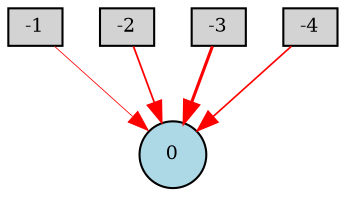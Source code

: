 digraph {
	node [fontsize=9 height=0.2 shape=circle width=0.2]
	-1 [fillcolor=lightgray shape=box style=filled]
	-2 [fillcolor=lightgray shape=box style=filled]
	-3 [fillcolor=lightgray shape=box style=filled]
	-4 [fillcolor=lightgray shape=box style=filled]
	0 [fillcolor=lightblue style=filled]
	-4 -> 0 [color=red penwidth=0.7952237037831085 style=solid]
	-2 -> 0 [color=red penwidth=0.8458064121196626 style=solid]
	-3 -> 0 [color=red penwidth=1.4864488105804392 style=solid]
	-1 -> 0 [color=red penwidth=0.3867939204071489 style=solid]
}
